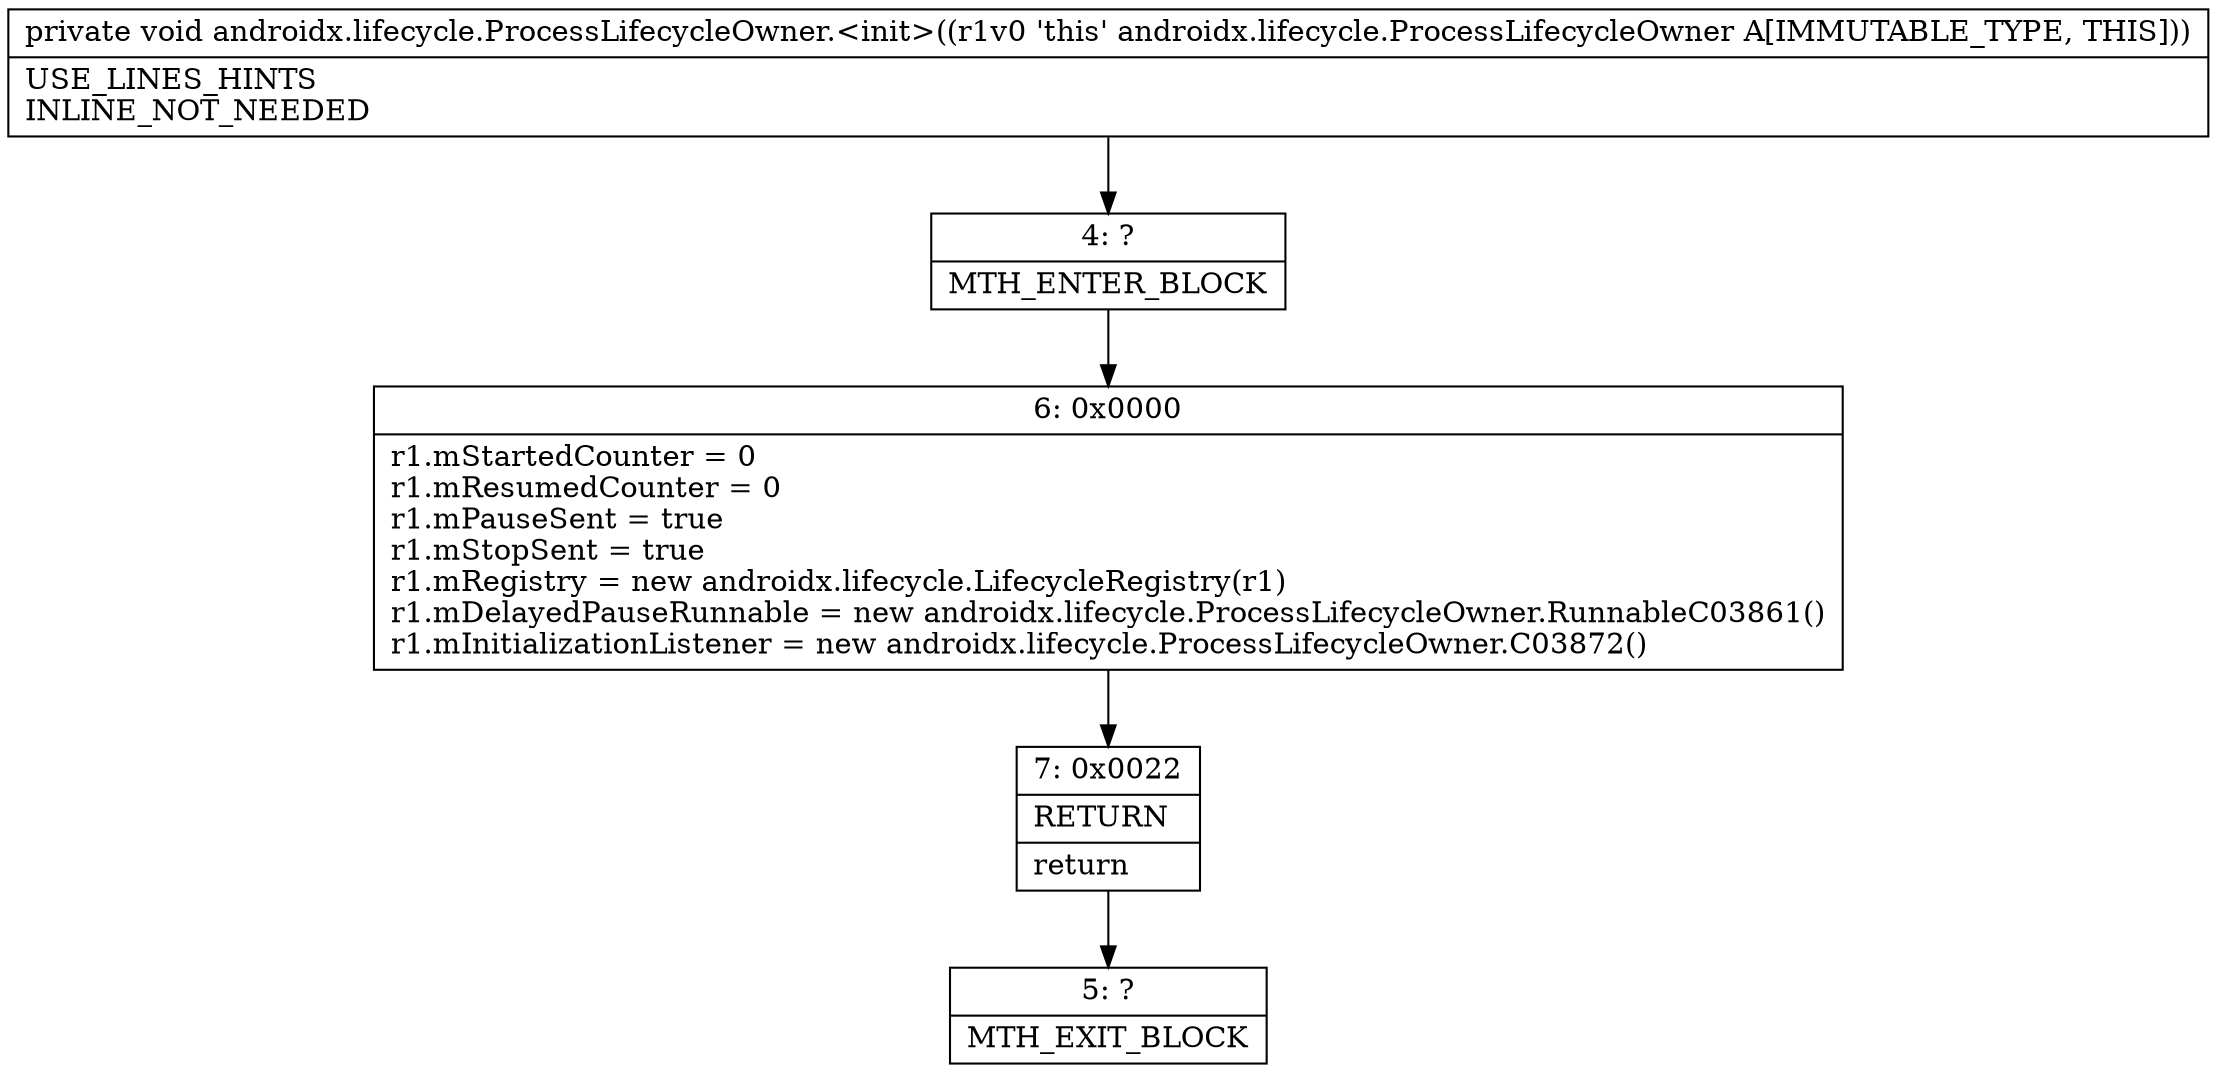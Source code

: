 digraph "CFG forandroidx.lifecycle.ProcessLifecycleOwner.\<init\>()V" {
Node_4 [shape=record,label="{4\:\ ?|MTH_ENTER_BLOCK\l}"];
Node_6 [shape=record,label="{6\:\ 0x0000|r1.mStartedCounter = 0\lr1.mResumedCounter = 0\lr1.mPauseSent = true\lr1.mStopSent = true\lr1.mRegistry = new androidx.lifecycle.LifecycleRegistry(r1)\lr1.mDelayedPauseRunnable = new androidx.lifecycle.ProcessLifecycleOwner.RunnableC03861()\lr1.mInitializationListener = new androidx.lifecycle.ProcessLifecycleOwner.C03872()\l}"];
Node_7 [shape=record,label="{7\:\ 0x0022|RETURN\l|return\l}"];
Node_5 [shape=record,label="{5\:\ ?|MTH_EXIT_BLOCK\l}"];
MethodNode[shape=record,label="{private void androidx.lifecycle.ProcessLifecycleOwner.\<init\>((r1v0 'this' androidx.lifecycle.ProcessLifecycleOwner A[IMMUTABLE_TYPE, THIS]))  | USE_LINES_HINTS\lINLINE_NOT_NEEDED\l}"];
MethodNode -> Node_4;Node_4 -> Node_6;
Node_6 -> Node_7;
Node_7 -> Node_5;
}

